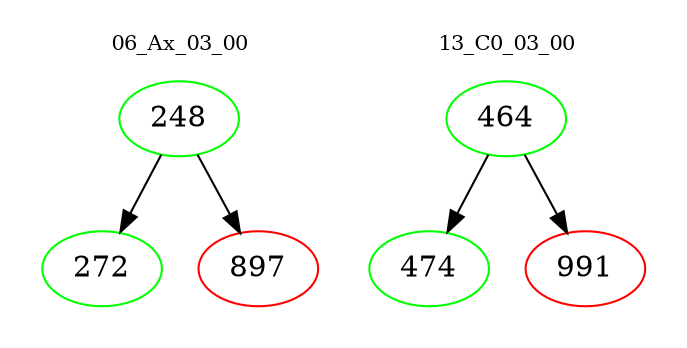 digraph{
subgraph cluster_0 {
color = white
label = "06_Ax_03_00";
fontsize=10;
T0_248 [label="248", color="green"]
T0_248 -> T0_272 [color="black"]
T0_272 [label="272", color="green"]
T0_248 -> T0_897 [color="black"]
T0_897 [label="897", color="red"]
}
subgraph cluster_1 {
color = white
label = "13_C0_03_00";
fontsize=10;
T1_464 [label="464", color="green"]
T1_464 -> T1_474 [color="black"]
T1_474 [label="474", color="green"]
T1_464 -> T1_991 [color="black"]
T1_991 [label="991", color="red"]
}
}
